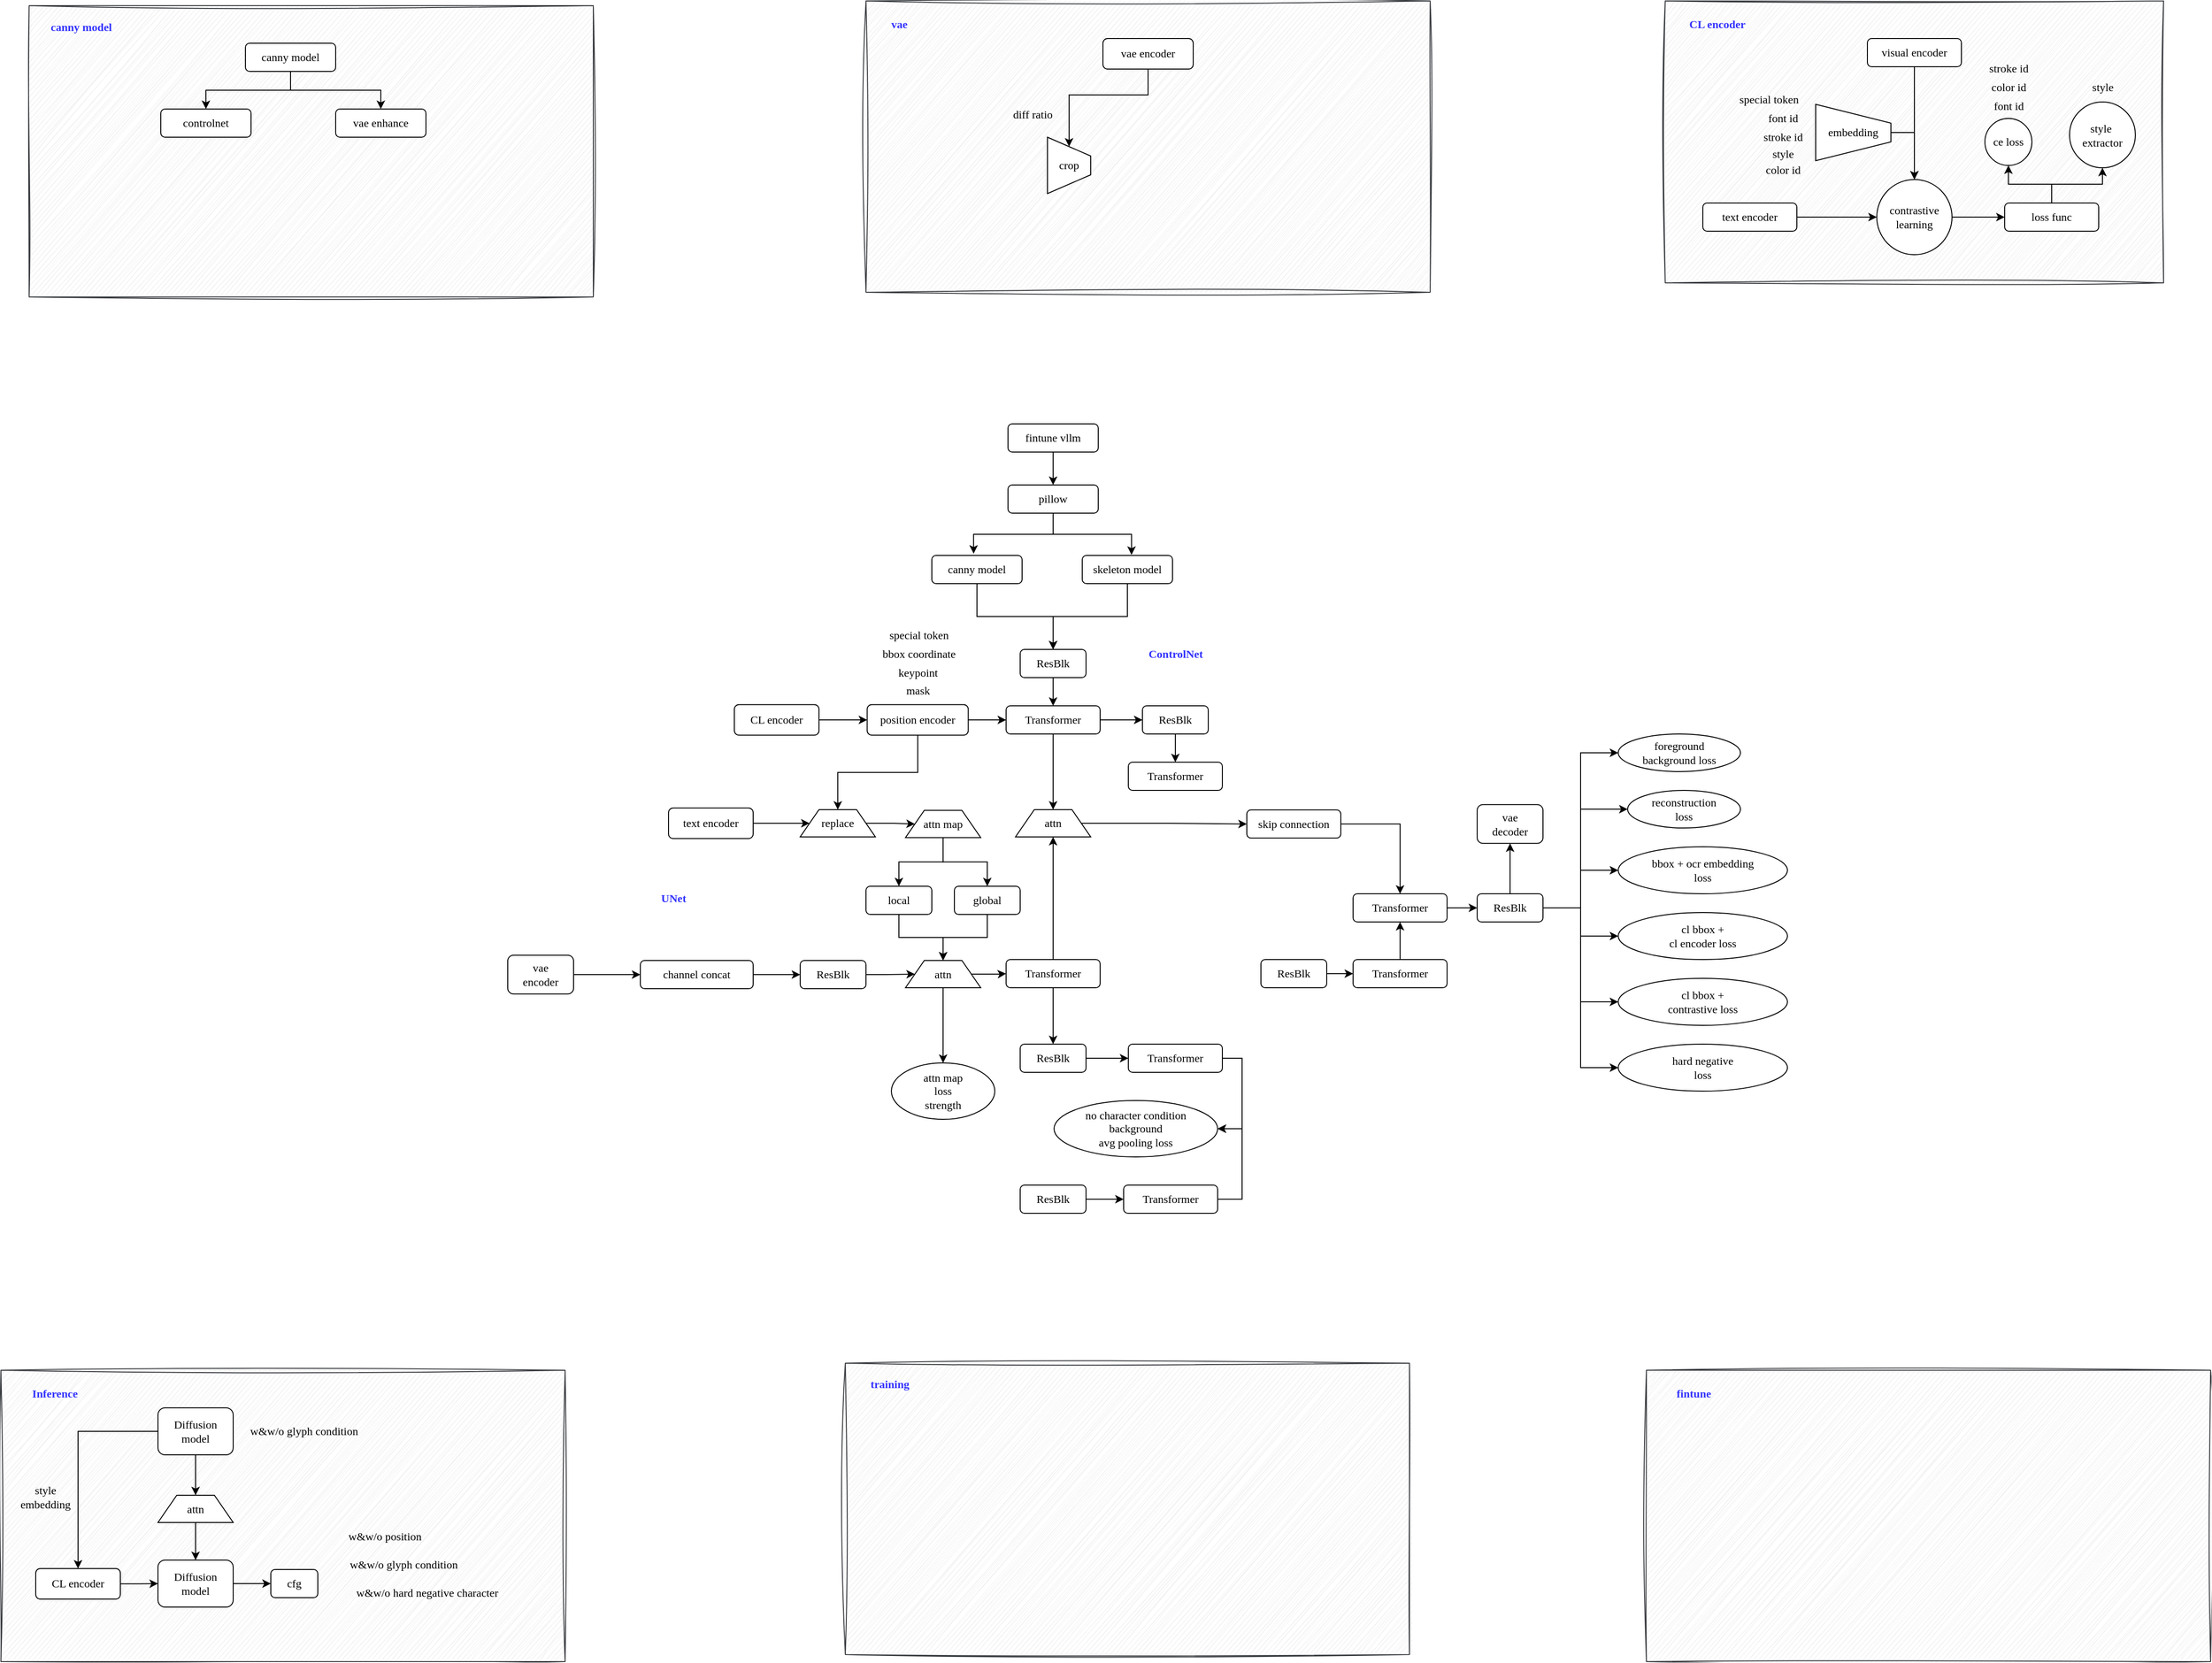 <mxfile version="26.1.1">
  <diagram name="第 1 页" id="rrIptmUhMDRttv6J9IcH">
    <mxGraphModel dx="1932" dy="1727" grid="1" gridSize="10" guides="1" tooltips="1" connect="1" arrows="1" fold="1" page="1" pageScale="1" pageWidth="827" pageHeight="1169" math="0" shadow="0">
      <root>
        <mxCell id="0" />
        <mxCell id="1" parent="0" />
        <mxCell id="RqGZiLB4w0OGu2-XOStV-134" value="" style="edgeStyle=orthogonalEdgeStyle;rounded=0;orthogonalLoop=1;jettySize=auto;html=1;" parent="1" source="RqGZiLB4w0OGu2-XOStV-1" target="RqGZiLB4w0OGu2-XOStV-132" edge="1">
          <mxGeometry relative="1" as="geometry" />
        </mxCell>
        <mxCell id="RqGZiLB4w0OGu2-XOStV-1" value="ResBlk" style="rounded=1;whiteSpace=wrap;html=1;fontFamily=Comic Sans MS;" parent="1" vertex="1">
          <mxGeometry x="80" y="331" width="70" height="30" as="geometry" />
        </mxCell>
        <mxCell id="RqGZiLB4w0OGu2-XOStV-9" style="edgeStyle=orthogonalEdgeStyle;rounded=0;orthogonalLoop=1;jettySize=auto;html=1;fontFamily=Comic Sans MS;" parent="1" source="RqGZiLB4w0OGu2-XOStV-2" target="RqGZiLB4w0OGu2-XOStV-5" edge="1">
          <mxGeometry relative="1" as="geometry" />
        </mxCell>
        <mxCell id="RqGZiLB4w0OGu2-XOStV-39" style="edgeStyle=orthogonalEdgeStyle;rounded=0;orthogonalLoop=1;jettySize=auto;html=1;entryX=0.5;entryY=1;entryDx=0;entryDy=0;fontFamily=Comic Sans MS;" parent="1" source="RqGZiLB4w0OGu2-XOStV-2" target="RqGZiLB4w0OGu2-XOStV-36" edge="1">
          <mxGeometry relative="1" as="geometry" />
        </mxCell>
        <mxCell id="RqGZiLB4w0OGu2-XOStV-2" value="Transformer" style="rounded=1;whiteSpace=wrap;html=1;fontFamily=Comic Sans MS;" parent="1" vertex="1">
          <mxGeometry x="299" y="330" width="100" height="30" as="geometry" />
        </mxCell>
        <mxCell id="RqGZiLB4w0OGu2-XOStV-4" style="edgeStyle=orthogonalEdgeStyle;rounded=0;orthogonalLoop=1;jettySize=auto;html=1;entryX=0;entryY=0.5;entryDx=0;entryDy=0;fontFamily=Comic Sans MS;" parent="1" source="RqGZiLB4w0OGu2-XOStV-5" target="RqGZiLB4w0OGu2-XOStV-6" edge="1">
          <mxGeometry relative="1" as="geometry" />
        </mxCell>
        <mxCell id="RqGZiLB4w0OGu2-XOStV-5" value="ResBlk" style="rounded=1;whiteSpace=wrap;html=1;fontFamily=Comic Sans MS;" parent="1" vertex="1">
          <mxGeometry x="314" y="420" width="70" height="30" as="geometry" />
        </mxCell>
        <mxCell id="RqGZiLB4w0OGu2-XOStV-188" style="edgeStyle=orthogonalEdgeStyle;rounded=0;orthogonalLoop=1;jettySize=auto;html=1;entryX=1;entryY=0.5;entryDx=0;entryDy=0;exitX=1;exitY=0.5;exitDx=0;exitDy=0;" parent="1" source="RqGZiLB4w0OGu2-XOStV-6" target="RqGZiLB4w0OGu2-XOStV-187" edge="1">
          <mxGeometry relative="1" as="geometry">
            <Array as="points">
              <mxPoint x="550" y="435" />
              <mxPoint x="550" y="510" />
            </Array>
          </mxGeometry>
        </mxCell>
        <mxCell id="RqGZiLB4w0OGu2-XOStV-6" value="Transformer" style="rounded=1;whiteSpace=wrap;html=1;fontFamily=Comic Sans MS;" parent="1" vertex="1">
          <mxGeometry x="429" y="420" width="100" height="30" as="geometry" />
        </mxCell>
        <mxCell id="RqGZiLB4w0OGu2-XOStV-22" value="&lt;font style=&quot;color: rgb(51, 51, 255);&quot;&gt;ControlNet&lt;/font&gt;" style="text;html=1;align=center;verticalAlign=middle;resizable=0;points=[];autosize=1;strokeColor=none;fillColor=none;fontFamily=Comic Sans MS;fontStyle=1" parent="1" vertex="1">
          <mxGeometry x="434" y="-10" width="90" height="30" as="geometry" />
        </mxCell>
        <mxCell id="RqGZiLB4w0OGu2-XOStV-24" style="edgeStyle=orthogonalEdgeStyle;rounded=0;orthogonalLoop=1;jettySize=auto;html=1;entryX=0;entryY=0.5;entryDx=0;entryDy=0;fontFamily=Comic Sans MS;" parent="1" source="RqGZiLB4w0OGu2-XOStV-25" target="RqGZiLB4w0OGu2-XOStV-26" edge="1">
          <mxGeometry relative="1" as="geometry" />
        </mxCell>
        <mxCell id="RqGZiLB4w0OGu2-XOStV-25" value="ResBlk" style="rounded=1;whiteSpace=wrap;html=1;fontFamily=Comic Sans MS;" parent="1" vertex="1">
          <mxGeometry x="570" y="330" width="70" height="30" as="geometry" />
        </mxCell>
        <mxCell id="RqGZiLB4w0OGu2-XOStV-30" style="edgeStyle=orthogonalEdgeStyle;rounded=0;orthogonalLoop=1;jettySize=auto;html=1;entryX=0.5;entryY=1;entryDx=0;entryDy=0;fontFamily=Comic Sans MS;" parent="1" source="RqGZiLB4w0OGu2-XOStV-26" target="RqGZiLB4w0OGu2-XOStV-28" edge="1">
          <mxGeometry relative="1" as="geometry" />
        </mxCell>
        <mxCell id="RqGZiLB4w0OGu2-XOStV-26" value="Transformer" style="rounded=1;whiteSpace=wrap;html=1;fontFamily=Comic Sans MS;" parent="1" vertex="1">
          <mxGeometry x="668" y="330" width="100" height="30" as="geometry" />
        </mxCell>
        <mxCell id="RqGZiLB4w0OGu2-XOStV-151" value="" style="edgeStyle=orthogonalEdgeStyle;rounded=0;orthogonalLoop=1;jettySize=auto;html=1;entryX=0;entryY=0.5;entryDx=0;entryDy=0;" parent="1" source="RqGZiLB4w0OGu2-XOStV-27" target="RqGZiLB4w0OGu2-XOStV-150" edge="1">
          <mxGeometry relative="1" as="geometry">
            <Array as="points">
              <mxPoint x="910" y="275" />
            </Array>
          </mxGeometry>
        </mxCell>
        <mxCell id="RqGZiLB4w0OGu2-XOStV-165" style="edgeStyle=orthogonalEdgeStyle;rounded=0;orthogonalLoop=1;jettySize=auto;html=1;entryX=0;entryY=0.5;entryDx=0;entryDy=0;" parent="1" source="RqGZiLB4w0OGu2-XOStV-27" target="RqGZiLB4w0OGu2-XOStV-164" edge="1">
          <mxGeometry relative="1" as="geometry" />
        </mxCell>
        <mxCell id="RqGZiLB4w0OGu2-XOStV-167" style="edgeStyle=orthogonalEdgeStyle;rounded=0;orthogonalLoop=1;jettySize=auto;html=1;" parent="1" source="RqGZiLB4w0OGu2-XOStV-27" target="RqGZiLB4w0OGu2-XOStV-166" edge="1">
          <mxGeometry relative="1" as="geometry" />
        </mxCell>
        <mxCell id="RqGZiLB4w0OGu2-XOStV-169" style="edgeStyle=orthogonalEdgeStyle;rounded=0;orthogonalLoop=1;jettySize=auto;html=1;entryX=0;entryY=0.5;entryDx=0;entryDy=0;" parent="1" source="RqGZiLB4w0OGu2-XOStV-27" target="RqGZiLB4w0OGu2-XOStV-168" edge="1">
          <mxGeometry relative="1" as="geometry" />
        </mxCell>
        <mxCell id="RqGZiLB4w0OGu2-XOStV-171" style="edgeStyle=orthogonalEdgeStyle;rounded=0;orthogonalLoop=1;jettySize=auto;html=1;entryX=0;entryY=0.5;entryDx=0;entryDy=0;" parent="1" source="RqGZiLB4w0OGu2-XOStV-27" target="RqGZiLB4w0OGu2-XOStV-170" edge="1">
          <mxGeometry relative="1" as="geometry" />
        </mxCell>
        <mxCell id="RqGZiLB4w0OGu2-XOStV-173" style="edgeStyle=orthogonalEdgeStyle;rounded=0;orthogonalLoop=1;jettySize=auto;html=1;entryX=0;entryY=0.5;entryDx=0;entryDy=0;" parent="1" source="RqGZiLB4w0OGu2-XOStV-27" target="RqGZiLB4w0OGu2-XOStV-172" edge="1">
          <mxGeometry relative="1" as="geometry" />
        </mxCell>
        <mxCell id="Xnd19kY2QyQ1-wjz9Bap-17" value="" style="edgeStyle=orthogonalEdgeStyle;rounded=0;orthogonalLoop=1;jettySize=auto;html=1;" edge="1" parent="1" source="RqGZiLB4w0OGu2-XOStV-27" target="Xnd19kY2QyQ1-wjz9Bap-16">
          <mxGeometry relative="1" as="geometry" />
        </mxCell>
        <mxCell id="RqGZiLB4w0OGu2-XOStV-27" value="ResBlk" style="rounded=1;whiteSpace=wrap;html=1;fontFamily=Comic Sans MS;" parent="1" vertex="1">
          <mxGeometry x="800" y="260" width="70" height="30" as="geometry" />
        </mxCell>
        <mxCell id="RqGZiLB4w0OGu2-XOStV-29" style="edgeStyle=orthogonalEdgeStyle;rounded=0;orthogonalLoop=1;jettySize=auto;html=1;fontFamily=Comic Sans MS;" parent="1" source="RqGZiLB4w0OGu2-XOStV-28" target="RqGZiLB4w0OGu2-XOStV-27" edge="1">
          <mxGeometry relative="1" as="geometry" />
        </mxCell>
        <mxCell id="RqGZiLB4w0OGu2-XOStV-28" value="Transformer" style="rounded=1;whiteSpace=wrap;html=1;fontFamily=Comic Sans MS;" parent="1" vertex="1">
          <mxGeometry x="668" y="260" width="100" height="30" as="geometry" />
        </mxCell>
        <mxCell id="RqGZiLB4w0OGu2-XOStV-17" style="edgeStyle=orthogonalEdgeStyle;rounded=0;orthogonalLoop=1;jettySize=auto;html=1;fontFamily=Comic Sans MS;" parent="1" source="RqGZiLB4w0OGu2-XOStV-11" target="RqGZiLB4w0OGu2-XOStV-13" edge="1">
          <mxGeometry relative="1" as="geometry" />
        </mxCell>
        <mxCell id="RqGZiLB4w0OGu2-XOStV-11" value="ResBlk" style="rounded=1;whiteSpace=wrap;html=1;fontFamily=Comic Sans MS;" parent="1" vertex="1">
          <mxGeometry x="314" width="70" height="30" as="geometry" />
        </mxCell>
        <mxCell id="RqGZiLB4w0OGu2-XOStV-20" style="edgeStyle=orthogonalEdgeStyle;rounded=0;orthogonalLoop=1;jettySize=auto;html=1;entryX=0;entryY=0.5;entryDx=0;entryDy=0;fontFamily=Comic Sans MS;" parent="1" source="RqGZiLB4w0OGu2-XOStV-13" target="RqGZiLB4w0OGu2-XOStV-15" edge="1">
          <mxGeometry relative="1" as="geometry" />
        </mxCell>
        <mxCell id="RqGZiLB4w0OGu2-XOStV-38" style="edgeStyle=orthogonalEdgeStyle;rounded=0;orthogonalLoop=1;jettySize=auto;html=1;fontFamily=Comic Sans MS;" parent="1" source="RqGZiLB4w0OGu2-XOStV-13" target="RqGZiLB4w0OGu2-XOStV-36" edge="1">
          <mxGeometry relative="1" as="geometry" />
        </mxCell>
        <mxCell id="RqGZiLB4w0OGu2-XOStV-13" value="Transformer" style="rounded=1;whiteSpace=wrap;html=1;fontFamily=Comic Sans MS;" parent="1" vertex="1">
          <mxGeometry x="299" y="60" width="100" height="30" as="geometry" />
        </mxCell>
        <mxCell id="RqGZiLB4w0OGu2-XOStV-19" style="edgeStyle=orthogonalEdgeStyle;rounded=0;orthogonalLoop=1;jettySize=auto;html=1;fontFamily=Comic Sans MS;" parent="1" source="RqGZiLB4w0OGu2-XOStV-15" target="RqGZiLB4w0OGu2-XOStV-16" edge="1">
          <mxGeometry relative="1" as="geometry" />
        </mxCell>
        <mxCell id="RqGZiLB4w0OGu2-XOStV-15" value="ResBlk" style="rounded=1;whiteSpace=wrap;html=1;fontFamily=Comic Sans MS;" parent="1" vertex="1">
          <mxGeometry x="444" y="60" width="70" height="30" as="geometry" />
        </mxCell>
        <mxCell id="RqGZiLB4w0OGu2-XOStV-181" style="edgeStyle=orthogonalEdgeStyle;rounded=0;orthogonalLoop=1;jettySize=auto;html=1;entryX=0.5;entryY=0;entryDx=0;entryDy=0;curved=0;strokeColor=none;" parent="1" source="RqGZiLB4w0OGu2-XOStV-16" target="RqGZiLB4w0OGu2-XOStV-6" edge="1">
          <mxGeometry relative="1" as="geometry" />
        </mxCell>
        <mxCell id="RqGZiLB4w0OGu2-XOStV-16" value="Transformer" style="rounded=1;whiteSpace=wrap;html=1;fontFamily=Comic Sans MS;" parent="1" vertex="1">
          <mxGeometry x="429" y="120" width="100" height="30" as="geometry" />
        </mxCell>
        <mxCell id="RqGZiLB4w0OGu2-XOStV-37" style="edgeStyle=orthogonalEdgeStyle;rounded=0;orthogonalLoop=1;jettySize=auto;html=1;fontFamily=Comic Sans MS;" parent="1" source="RqGZiLB4w0OGu2-XOStV-33" target="RqGZiLB4w0OGu2-XOStV-28" edge="1">
          <mxGeometry relative="1" as="geometry" />
        </mxCell>
        <mxCell id="RqGZiLB4w0OGu2-XOStV-33" value="skip connection" style="rounded=1;whiteSpace=wrap;html=1;fontFamily=Comic Sans MS;" parent="1" vertex="1">
          <mxGeometry x="555" y="170.75" width="100" height="30" as="geometry" />
        </mxCell>
        <mxCell id="RqGZiLB4w0OGu2-XOStV-41" value="" style="edgeStyle=orthogonalEdgeStyle;rounded=0;orthogonalLoop=1;jettySize=auto;html=1;fontFamily=Comic Sans MS;" parent="1" source="RqGZiLB4w0OGu2-XOStV-36" target="RqGZiLB4w0OGu2-XOStV-33" edge="1">
          <mxGeometry relative="1" as="geometry" />
        </mxCell>
        <mxCell id="RqGZiLB4w0OGu2-XOStV-36" value="attn" style="shape=trapezoid;perimeter=trapezoidPerimeter;whiteSpace=wrap;html=1;fixedSize=1;fontFamily=Comic Sans MS;" parent="1" vertex="1">
          <mxGeometry x="309" y="170.5" width="80" height="29" as="geometry" />
        </mxCell>
        <mxCell id="RqGZiLB4w0OGu2-XOStV-86" value="" style="edgeStyle=orthogonalEdgeStyle;rounded=0;orthogonalLoop=1;jettySize=auto;html=1;" parent="1" source="RqGZiLB4w0OGu2-XOStV-43" target="RqGZiLB4w0OGu2-XOStV-85" edge="1">
          <mxGeometry relative="1" as="geometry" />
        </mxCell>
        <mxCell id="RqGZiLB4w0OGu2-XOStV-43" value="CL encoder" style="rounded=1;whiteSpace=wrap;html=1;fontFamily=Comic Sans MS;" parent="1" vertex="1">
          <mxGeometry x="10" y="58.75" width="90" height="32.5" as="geometry" />
        </mxCell>
        <mxCell id="RqGZiLB4w0OGu2-XOStV-137" value="" style="edgeStyle=orthogonalEdgeStyle;rounded=0;orthogonalLoop=1;jettySize=auto;html=1;" parent="1" source="RqGZiLB4w0OGu2-XOStV-46" target="RqGZiLB4w0OGu2-XOStV-48" edge="1">
          <mxGeometry relative="1" as="geometry" />
        </mxCell>
        <mxCell id="RqGZiLB4w0OGu2-XOStV-46" value="text encoder" style="rounded=1;whiteSpace=wrap;html=1;fontFamily=Comic Sans MS;" parent="1" vertex="1">
          <mxGeometry x="-60" y="168.75" width="90" height="32.5" as="geometry" />
        </mxCell>
        <mxCell id="RqGZiLB4w0OGu2-XOStV-180" value="" style="edgeStyle=orthogonalEdgeStyle;rounded=0;orthogonalLoop=1;jettySize=auto;html=1;" parent="1" source="RqGZiLB4w0OGu2-XOStV-48" target="RqGZiLB4w0OGu2-XOStV-138" edge="1">
          <mxGeometry relative="1" as="geometry" />
        </mxCell>
        <mxCell id="RqGZiLB4w0OGu2-XOStV-48" value="replace" style="shape=trapezoid;perimeter=trapezoidPerimeter;whiteSpace=wrap;html=1;fixedSize=1;fontFamily=Comic Sans MS;" parent="1" vertex="1">
          <mxGeometry x="80" y="170.5" width="80" height="29" as="geometry" />
        </mxCell>
        <mxCell id="RqGZiLB4w0OGu2-XOStV-54" value="&lt;font style=&quot;color: rgb(51, 51, 255);&quot;&gt;UNet&lt;/font&gt;" style="text;html=1;align=center;verticalAlign=middle;resizable=0;points=[];autosize=1;strokeColor=none;fillColor=none;fontFamily=Comic Sans MS;fontStyle=1" parent="1" vertex="1">
          <mxGeometry x="-80" y="250" width="50" height="30" as="geometry" />
        </mxCell>
        <mxCell id="RqGZiLB4w0OGu2-XOStV-80" value="" style="edgeStyle=orthogonalEdgeStyle;rounded=0;orthogonalLoop=1;jettySize=auto;html=1;" parent="1" source="RqGZiLB4w0OGu2-XOStV-79" target="RqGZiLB4w0OGu2-XOStV-11" edge="1">
          <mxGeometry relative="1" as="geometry" />
        </mxCell>
        <mxCell id="RqGZiLB4w0OGu2-XOStV-79" value="canny model" style="rounded=1;whiteSpace=wrap;html=1;fontFamily=Comic Sans MS;" parent="1" vertex="1">
          <mxGeometry x="220" y="-100" width="96" height="30" as="geometry" />
        </mxCell>
        <mxCell id="RqGZiLB4w0OGu2-XOStV-87" value="" style="edgeStyle=orthogonalEdgeStyle;rounded=0;orthogonalLoop=1;jettySize=auto;html=1;" parent="1" source="RqGZiLB4w0OGu2-XOStV-85" target="RqGZiLB4w0OGu2-XOStV-13" edge="1">
          <mxGeometry relative="1" as="geometry" />
        </mxCell>
        <mxCell id="RqGZiLB4w0OGu2-XOStV-88" value="" style="edgeStyle=orthogonalEdgeStyle;rounded=0;orthogonalLoop=1;jettySize=auto;html=1;" parent="1" source="RqGZiLB4w0OGu2-XOStV-85" target="RqGZiLB4w0OGu2-XOStV-48" edge="1">
          <mxGeometry relative="1" as="geometry" />
        </mxCell>
        <mxCell id="RqGZiLB4w0OGu2-XOStV-85" value="position encoder" style="rounded=1;whiteSpace=wrap;html=1;fontFamily=Comic Sans MS;" parent="1" vertex="1">
          <mxGeometry x="151.25" y="58.75" width="107.5" height="32.5" as="geometry" />
        </mxCell>
        <mxCell id="RqGZiLB4w0OGu2-XOStV-97" value="" style="edgeStyle=orthogonalEdgeStyle;rounded=0;orthogonalLoop=1;jettySize=auto;html=1;" parent="1" source="RqGZiLB4w0OGu2-XOStV-94" target="RqGZiLB4w0OGu2-XOStV-96" edge="1">
          <mxGeometry relative="1" as="geometry" />
        </mxCell>
        <mxCell id="RqGZiLB4w0OGu2-XOStV-94" value="fintune vllm" style="rounded=1;whiteSpace=wrap;html=1;fontFamily=Comic Sans MS;" parent="1" vertex="1">
          <mxGeometry x="301" y="-240" width="96" height="30" as="geometry" />
        </mxCell>
        <mxCell id="RqGZiLB4w0OGu2-XOStV-116" value="" style="edgeStyle=orthogonalEdgeStyle;rounded=0;orthogonalLoop=1;jettySize=auto;html=1;entryX=0.463;entryY=-0.064;entryDx=0;entryDy=0;entryPerimeter=0;" parent="1" source="RqGZiLB4w0OGu2-XOStV-96" target="RqGZiLB4w0OGu2-XOStV-79" edge="1">
          <mxGeometry relative="1" as="geometry" />
        </mxCell>
        <mxCell id="RqGZiLB4w0OGu2-XOStV-96" value="pillow" style="rounded=1;whiteSpace=wrap;html=1;fontFamily=Comic Sans MS;" parent="1" vertex="1">
          <mxGeometry x="301" y="-175" width="96" height="30" as="geometry" />
        </mxCell>
        <mxCell id="RqGZiLB4w0OGu2-XOStV-115" value="" style="edgeStyle=orthogonalEdgeStyle;rounded=0;orthogonalLoop=1;jettySize=auto;html=1;" parent="1" source="RqGZiLB4w0OGu2-XOStV-114" target="RqGZiLB4w0OGu2-XOStV-11" edge="1">
          <mxGeometry relative="1" as="geometry" />
        </mxCell>
        <mxCell id="RqGZiLB4w0OGu2-XOStV-114" value="skeleton model" style="rounded=1;whiteSpace=wrap;html=1;fontFamily=Comic Sans MS;" parent="1" vertex="1">
          <mxGeometry x="380" y="-100" width="96" height="30" as="geometry" />
        </mxCell>
        <mxCell id="RqGZiLB4w0OGu2-XOStV-117" style="edgeStyle=orthogonalEdgeStyle;rounded=0;orthogonalLoop=1;jettySize=auto;html=1;entryX=0.546;entryY=-0.021;entryDx=0;entryDy=0;entryPerimeter=0;" parent="1" source="RqGZiLB4w0OGu2-XOStV-96" target="RqGZiLB4w0OGu2-XOStV-114" edge="1">
          <mxGeometry relative="1" as="geometry" />
        </mxCell>
        <mxCell id="RqGZiLB4w0OGu2-XOStV-121" value="mask" style="text;html=1;align=center;verticalAlign=middle;resizable=0;points=[];autosize=1;strokeColor=none;fillColor=none;fontFamily=Comic Sans MS;" parent="1" vertex="1">
          <mxGeometry x="180" y="28.75" width="50" height="30" as="geometry" />
        </mxCell>
        <mxCell id="RqGZiLB4w0OGu2-XOStV-122" value="keypoint" style="text;html=1;align=center;verticalAlign=middle;resizable=0;points=[];autosize=1;strokeColor=none;fillColor=none;fontFamily=Comic Sans MS;" parent="1" vertex="1">
          <mxGeometry x="170" y="10" width="70" height="30" as="geometry" />
        </mxCell>
        <mxCell id="RqGZiLB4w0OGu2-XOStV-123" value="bbox coordinate" style="text;html=1;align=center;verticalAlign=middle;resizable=0;points=[];autosize=1;strokeColor=none;fillColor=none;fontFamily=Comic Sans MS;" parent="1" vertex="1">
          <mxGeometry x="151.25" y="-10" width="110" height="30" as="geometry" />
        </mxCell>
        <mxCell id="RqGZiLB4w0OGu2-XOStV-124" value="special token" style="text;html=1;align=center;verticalAlign=middle;resizable=0;points=[];autosize=1;strokeColor=none;fillColor=none;fontFamily=Comic Sans MS;" parent="1" vertex="1">
          <mxGeometry x="156.25" y="-30" width="100" height="30" as="geometry" />
        </mxCell>
        <mxCell id="RqGZiLB4w0OGu2-XOStV-135" value="" style="edgeStyle=orthogonalEdgeStyle;rounded=0;orthogonalLoop=1;jettySize=auto;html=1;" parent="1" source="RqGZiLB4w0OGu2-XOStV-132" target="RqGZiLB4w0OGu2-XOStV-2" edge="1">
          <mxGeometry relative="1" as="geometry" />
        </mxCell>
        <mxCell id="RqGZiLB4w0OGu2-XOStV-154" style="edgeStyle=orthogonalEdgeStyle;rounded=0;orthogonalLoop=1;jettySize=auto;html=1;" parent="1" source="RqGZiLB4w0OGu2-XOStV-132" target="RqGZiLB4w0OGu2-XOStV-153" edge="1">
          <mxGeometry relative="1" as="geometry" />
        </mxCell>
        <mxCell id="RqGZiLB4w0OGu2-XOStV-132" value="attn" style="shape=trapezoid;perimeter=trapezoidPerimeter;whiteSpace=wrap;html=1;fixedSize=1;fontFamily=Comic Sans MS;" parent="1" vertex="1">
          <mxGeometry x="192" y="331" width="80" height="29" as="geometry" />
        </mxCell>
        <mxCell id="RqGZiLB4w0OGu2-XOStV-175" style="edgeStyle=orthogonalEdgeStyle;rounded=0;orthogonalLoop=1;jettySize=auto;html=1;entryX=0.5;entryY=0;entryDx=0;entryDy=0;" parent="1" source="RqGZiLB4w0OGu2-XOStV-138" target="RqGZiLB4w0OGu2-XOStV-174" edge="1">
          <mxGeometry relative="1" as="geometry" />
        </mxCell>
        <mxCell id="RqGZiLB4w0OGu2-XOStV-177" style="edgeStyle=orthogonalEdgeStyle;rounded=0;orthogonalLoop=1;jettySize=auto;html=1;entryX=0.5;entryY=0;entryDx=0;entryDy=0;" parent="1" source="RqGZiLB4w0OGu2-XOStV-138" target="RqGZiLB4w0OGu2-XOStV-176" edge="1">
          <mxGeometry relative="1" as="geometry" />
        </mxCell>
        <mxCell id="RqGZiLB4w0OGu2-XOStV-138" value="attn map" style="shape=trapezoid;perimeter=trapezoidPerimeter;whiteSpace=wrap;html=1;fixedSize=1;fontFamily=Comic Sans MS;" parent="1" vertex="1">
          <mxGeometry x="192" y="171.25" width="80" height="29" as="geometry" />
        </mxCell>
        <mxCell id="RqGZiLB4w0OGu2-XOStV-148" value="" style="edgeStyle=orthogonalEdgeStyle;rounded=0;orthogonalLoop=1;jettySize=auto;html=1;" parent="1" source="RqGZiLB4w0OGu2-XOStV-147" target="RqGZiLB4w0OGu2-XOStV-1" edge="1">
          <mxGeometry relative="1" as="geometry" />
        </mxCell>
        <mxCell id="RqGZiLB4w0OGu2-XOStV-147" value="channel concat" style="rounded=1;whiteSpace=wrap;html=1;fontFamily=Comic Sans MS;" parent="1" vertex="1">
          <mxGeometry x="-90" y="331" width="120" height="30" as="geometry" />
        </mxCell>
        <mxCell id="RqGZiLB4w0OGu2-XOStV-150" value="&lt;span style=&quot;font-family: &amp;quot;Comic Sans MS&amp;quot;;&quot;&gt;reconstruction&lt;/span&gt;&lt;div style=&quot;font-family: &amp;quot;Comic Sans MS&amp;quot;;&quot;&gt;loss&lt;/div&gt;" style="ellipse;whiteSpace=wrap;html=1;" parent="1" vertex="1">
          <mxGeometry x="960" y="150" width="120" height="40" as="geometry" />
        </mxCell>
        <mxCell id="RqGZiLB4w0OGu2-XOStV-153" value="&lt;span style=&quot;font-family: &amp;quot;Comic Sans MS&amp;quot;;&quot;&gt;attn map&lt;/span&gt;&lt;div style=&quot;font-family: &amp;quot;Comic Sans MS&amp;quot;;&quot;&gt;loss&lt;/div&gt;&lt;div style=&quot;font-family: &amp;quot;Comic Sans MS&amp;quot;;&quot;&gt;strength&lt;/div&gt;" style="ellipse;whiteSpace=wrap;html=1;" parent="1" vertex="1">
          <mxGeometry x="177" y="440" width="110" height="60" as="geometry" />
        </mxCell>
        <mxCell id="RqGZiLB4w0OGu2-XOStV-155" value="" style="rounded=0;whiteSpace=wrap;html=1;sketch=1;curveFitting=1;jiggle=2;fillColor=#eeeeee;strokeColor=#36393d;fontFamily=Comic Sans MS;" parent="1" vertex="1">
          <mxGeometry x="-770" y="767" width="600" height="310" as="geometry" />
        </mxCell>
        <mxCell id="RqGZiLB4w0OGu2-XOStV-158" value="&lt;font style=&quot;color: rgb(51, 51, 255);&quot;&gt;Inference&lt;/font&gt;" style="text;html=1;align=center;verticalAlign=middle;resizable=0;points=[];autosize=1;strokeColor=none;fillColor=none;fontFamily=Comic Sans MS;fontStyle=1" parent="1" vertex="1">
          <mxGeometry x="-753" y="777" width="80" height="30" as="geometry" />
        </mxCell>
        <mxCell id="RqGZiLB4w0OGu2-XOStV-163" value="" style="edgeStyle=orthogonalEdgeStyle;rounded=0;orthogonalLoop=1;jettySize=auto;html=1;" parent="1" source="RqGZiLB4w0OGu2-XOStV-159" target="RqGZiLB4w0OGu2-XOStV-161" edge="1">
          <mxGeometry relative="1" as="geometry" />
        </mxCell>
        <mxCell id="RqGZiLB4w0OGu2-XOStV-159" value="Diffusion model" style="rounded=1;whiteSpace=wrap;html=1;fontFamily=Comic Sans MS;" parent="1" vertex="1">
          <mxGeometry x="-603" y="969" width="80" height="50" as="geometry" />
        </mxCell>
        <mxCell id="RqGZiLB4w0OGu2-XOStV-161" value="cfg" style="rounded=1;whiteSpace=wrap;html=1;fontFamily=Comic Sans MS;" parent="1" vertex="1">
          <mxGeometry x="-483" y="979" width="50" height="30" as="geometry" />
        </mxCell>
        <mxCell id="RqGZiLB4w0OGu2-XOStV-164" value="&lt;font face=&quot;Comic Sans MS&quot;&gt;bbox + ocr embedding&lt;/font&gt;&lt;div&gt;&lt;font face=&quot;Comic Sans MS&quot;&gt;loss&lt;/font&gt;&lt;/div&gt;" style="ellipse;whiteSpace=wrap;html=1;" parent="1" vertex="1">
          <mxGeometry x="950" y="210" width="180" height="50" as="geometry" />
        </mxCell>
        <mxCell id="RqGZiLB4w0OGu2-XOStV-166" value="&lt;div&gt;&lt;font face=&quot;Comic Sans MS&quot;&gt;cl bbox +&lt;/font&gt;&lt;/div&gt;&lt;font face=&quot;Comic Sans MS&quot;&gt;cl encoder loss&lt;/font&gt;" style="ellipse;whiteSpace=wrap;html=1;" parent="1" vertex="1">
          <mxGeometry x="950" y="280" width="180" height="50" as="geometry" />
        </mxCell>
        <mxCell id="RqGZiLB4w0OGu2-XOStV-168" value="&lt;div&gt;&lt;font face=&quot;Comic Sans MS&quot;&gt;cl bbox +&lt;/font&gt;&lt;/div&gt;&lt;font face=&quot;Comic Sans MS&quot;&gt;contrastive loss&lt;/font&gt;" style="ellipse;whiteSpace=wrap;html=1;" parent="1" vertex="1">
          <mxGeometry x="950" y="350" width="180" height="50" as="geometry" />
        </mxCell>
        <mxCell id="RqGZiLB4w0OGu2-XOStV-170" value="&lt;div&gt;&lt;font face=&quot;Comic Sans MS&quot;&gt;hard negative&lt;/font&gt;&lt;/div&gt;&lt;div&gt;&lt;font face=&quot;Comic Sans MS&quot;&gt;loss&lt;/font&gt;&lt;/div&gt;" style="ellipse;whiteSpace=wrap;html=1;" parent="1" vertex="1">
          <mxGeometry x="950" y="420" width="180" height="50" as="geometry" />
        </mxCell>
        <mxCell id="RqGZiLB4w0OGu2-XOStV-172" value="&lt;font face=&quot;Comic Sans MS&quot;&gt;foreground&lt;/font&gt;&lt;div&gt;&lt;font face=&quot;Comic Sans MS&quot;&gt;background loss&lt;/font&gt;&lt;/div&gt;" style="ellipse;whiteSpace=wrap;html=1;" parent="1" vertex="1">
          <mxGeometry x="950" y="90" width="130" height="40" as="geometry" />
        </mxCell>
        <mxCell id="RqGZiLB4w0OGu2-XOStV-178" value="" style="edgeStyle=orthogonalEdgeStyle;rounded=0;orthogonalLoop=1;jettySize=auto;html=1;" parent="1" source="RqGZiLB4w0OGu2-XOStV-174" target="RqGZiLB4w0OGu2-XOStV-132" edge="1">
          <mxGeometry relative="1" as="geometry" />
        </mxCell>
        <mxCell id="RqGZiLB4w0OGu2-XOStV-174" value="local" style="rounded=1;whiteSpace=wrap;html=1;fontFamily=Comic Sans MS;" parent="1" vertex="1">
          <mxGeometry x="150" y="252" width="70" height="30" as="geometry" />
        </mxCell>
        <mxCell id="RqGZiLB4w0OGu2-XOStV-179" value="" style="edgeStyle=orthogonalEdgeStyle;rounded=0;orthogonalLoop=1;jettySize=auto;html=1;" parent="1" source="RqGZiLB4w0OGu2-XOStV-176" target="RqGZiLB4w0OGu2-XOStV-132" edge="1">
          <mxGeometry relative="1" as="geometry" />
        </mxCell>
        <mxCell id="RqGZiLB4w0OGu2-XOStV-176" value="global" style="rounded=1;whiteSpace=wrap;html=1;fontFamily=Comic Sans MS;" parent="1" vertex="1">
          <mxGeometry x="244" y="252" width="70" height="30" as="geometry" />
        </mxCell>
        <mxCell id="RqGZiLB4w0OGu2-XOStV-186" value="" style="edgeStyle=orthogonalEdgeStyle;rounded=0;orthogonalLoop=1;jettySize=auto;html=1;" parent="1" source="RqGZiLB4w0OGu2-XOStV-184" target="RqGZiLB4w0OGu2-XOStV-185" edge="1">
          <mxGeometry relative="1" as="geometry" />
        </mxCell>
        <mxCell id="RqGZiLB4w0OGu2-XOStV-184" value="ResBlk" style="rounded=1;whiteSpace=wrap;html=1;fontFamily=Comic Sans MS;" parent="1" vertex="1">
          <mxGeometry x="314" y="570" width="70" height="30" as="geometry" />
        </mxCell>
        <mxCell id="RqGZiLB4w0OGu2-XOStV-191" style="edgeStyle=orthogonalEdgeStyle;rounded=0;orthogonalLoop=1;jettySize=auto;html=1;entryX=1;entryY=0.5;entryDx=0;entryDy=0;exitX=1;exitY=0.5;exitDx=0;exitDy=0;" parent="1" source="RqGZiLB4w0OGu2-XOStV-185" target="RqGZiLB4w0OGu2-XOStV-187" edge="1">
          <mxGeometry relative="1" as="geometry">
            <Array as="points">
              <mxPoint x="550" y="585" />
              <mxPoint x="550" y="510" />
            </Array>
          </mxGeometry>
        </mxCell>
        <mxCell id="RqGZiLB4w0OGu2-XOStV-185" value="Transformer" style="rounded=1;whiteSpace=wrap;html=1;fontFamily=Comic Sans MS;" parent="1" vertex="1">
          <mxGeometry x="424" y="570" width="100" height="30" as="geometry" />
        </mxCell>
        <mxCell id="RqGZiLB4w0OGu2-XOStV-187" value="&lt;font face=&quot;Comic Sans MS&quot;&gt;no character condition&lt;/font&gt;&lt;div&gt;&lt;font face=&quot;Comic Sans MS&quot;&gt;background&lt;/font&gt;&lt;/div&gt;&lt;div&gt;&lt;font face=&quot;Comic Sans MS&quot;&gt;avg pooling loss&lt;/font&gt;&lt;/div&gt;" style="ellipse;whiteSpace=wrap;html=1;" parent="1" vertex="1">
          <mxGeometry x="350" y="480" width="174" height="60" as="geometry" />
        </mxCell>
        <mxCell id="RqGZiLB4w0OGu2-XOStV-192" value="" style="rounded=0;whiteSpace=wrap;html=1;sketch=1;curveFitting=1;jiggle=2;fillColor=#eeeeee;strokeColor=#36393d;fontFamily=Comic Sans MS;" parent="1" vertex="1">
          <mxGeometry x="980" y="767" width="600" height="310" as="geometry" />
        </mxCell>
        <mxCell id="RqGZiLB4w0OGu2-XOStV-194" value="&lt;font color=&quot;#3333ff&quot;&gt;fintune&lt;/font&gt;" style="text;html=1;align=center;verticalAlign=middle;resizable=0;points=[];autosize=1;strokeColor=none;fillColor=none;fontFamily=Comic Sans MS;fontStyle=1" parent="1" vertex="1">
          <mxGeometry x="1000" y="777" width="60" height="30" as="geometry" />
        </mxCell>
        <mxCell id="RqGZiLB4w0OGu2-XOStV-198" value="" style="rounded=0;whiteSpace=wrap;html=1;sketch=1;curveFitting=1;jiggle=2;fillColor=#eeeeee;strokeColor=#36393d;fontFamily=Comic Sans MS;" parent="1" vertex="1">
          <mxGeometry x="-740" y="-685" width="600" height="310" as="geometry" />
        </mxCell>
        <mxCell id="RqGZiLB4w0OGu2-XOStV-199" value="&lt;font style=&quot;color: rgb(51, 51, 255);&quot;&gt;canny model&lt;/font&gt;" style="text;html=1;align=center;verticalAlign=middle;resizable=0;points=[];autosize=1;strokeColor=none;fillColor=none;fontFamily=Comic Sans MS;fontStyle=1" parent="1" vertex="1">
          <mxGeometry x="-730" y="-677.5" width="90" height="30" as="geometry" />
        </mxCell>
        <mxCell id="RqGZiLB4w0OGu2-XOStV-203" style="edgeStyle=orthogonalEdgeStyle;rounded=0;orthogonalLoop=1;jettySize=auto;html=1;entryX=0.5;entryY=0;entryDx=0;entryDy=0;" parent="1" source="RqGZiLB4w0OGu2-XOStV-200" target="RqGZiLB4w0OGu2-XOStV-202" edge="1">
          <mxGeometry relative="1" as="geometry" />
        </mxCell>
        <mxCell id="RqGZiLB4w0OGu2-XOStV-204" style="edgeStyle=orthogonalEdgeStyle;rounded=0;orthogonalLoop=1;jettySize=auto;html=1;" parent="1" source="RqGZiLB4w0OGu2-XOStV-200" target="RqGZiLB4w0OGu2-XOStV-201" edge="1">
          <mxGeometry relative="1" as="geometry" />
        </mxCell>
        <mxCell id="RqGZiLB4w0OGu2-XOStV-200" value="canny model" style="rounded=1;whiteSpace=wrap;html=1;fontFamily=Comic Sans MS;" parent="1" vertex="1">
          <mxGeometry x="-510" y="-645" width="96" height="30" as="geometry" />
        </mxCell>
        <mxCell id="RqGZiLB4w0OGu2-XOStV-201" value="vae enhance" style="rounded=1;whiteSpace=wrap;html=1;fontFamily=Comic Sans MS;" parent="1" vertex="1">
          <mxGeometry x="-414" y="-575" width="96" height="30" as="geometry" />
        </mxCell>
        <mxCell id="RqGZiLB4w0OGu2-XOStV-202" value="controlnet" style="rounded=1;whiteSpace=wrap;html=1;fontFamily=Comic Sans MS;" parent="1" vertex="1">
          <mxGeometry x="-600" y="-575" width="96" height="30" as="geometry" />
        </mxCell>
        <mxCell id="Xnd19kY2QyQ1-wjz9Bap-2" value="w&amp;amp;w/o glyph condition" style="text;html=1;align=center;verticalAlign=middle;resizable=0;points=[];autosize=1;strokeColor=none;fillColor=none;fontFamily=Comic Sans MS;" vertex="1" parent="1">
          <mxGeometry x="-417" y="959" width="150" height="30" as="geometry" />
        </mxCell>
        <mxCell id="Xnd19kY2QyQ1-wjz9Bap-3" value="w&amp;amp;w/o position" style="text;html=1;align=center;verticalAlign=middle;resizable=0;points=[];autosize=1;strokeColor=none;fillColor=none;fontFamily=Comic Sans MS;" vertex="1" parent="1">
          <mxGeometry x="-417" y="929" width="110" height="30" as="geometry" />
        </mxCell>
        <mxCell id="Xnd19kY2QyQ1-wjz9Bap-4" value="w&amp;amp;w/o hard negative character" style="text;html=1;align=center;verticalAlign=middle;resizable=0;points=[];autosize=1;strokeColor=none;fillColor=none;fontFamily=Comic Sans MS;" vertex="1" parent="1">
          <mxGeometry x="-417" y="989" width="200" height="30" as="geometry" />
        </mxCell>
        <mxCell id="Xnd19kY2QyQ1-wjz9Bap-10" value="" style="edgeStyle=orthogonalEdgeStyle;rounded=0;orthogonalLoop=1;jettySize=auto;html=1;" edge="1" parent="1" source="Xnd19kY2QyQ1-wjz9Bap-5" target="Xnd19kY2QyQ1-wjz9Bap-8">
          <mxGeometry relative="1" as="geometry" />
        </mxCell>
        <mxCell id="Xnd19kY2QyQ1-wjz9Bap-14" style="edgeStyle=orthogonalEdgeStyle;rounded=0;orthogonalLoop=1;jettySize=auto;html=1;" edge="1" parent="1" source="Xnd19kY2QyQ1-wjz9Bap-5" target="Xnd19kY2QyQ1-wjz9Bap-12">
          <mxGeometry relative="1" as="geometry" />
        </mxCell>
        <mxCell id="Xnd19kY2QyQ1-wjz9Bap-5" value="Diffusion model" style="rounded=1;whiteSpace=wrap;html=1;fontFamily=Comic Sans MS;" vertex="1" parent="1">
          <mxGeometry x="-603" y="807" width="80" height="50" as="geometry" />
        </mxCell>
        <mxCell id="Xnd19kY2QyQ1-wjz9Bap-6" value="w&amp;amp;w/o glyph condition" style="text;html=1;align=center;verticalAlign=middle;resizable=0;points=[];autosize=1;strokeColor=none;fillColor=none;fontFamily=Comic Sans MS;" vertex="1" parent="1">
          <mxGeometry x="-523" y="817" width="150" height="30" as="geometry" />
        </mxCell>
        <mxCell id="Xnd19kY2QyQ1-wjz9Bap-11" value="" style="edgeStyle=orthogonalEdgeStyle;rounded=0;orthogonalLoop=1;jettySize=auto;html=1;" edge="1" parent="1" source="Xnd19kY2QyQ1-wjz9Bap-8" target="RqGZiLB4w0OGu2-XOStV-159">
          <mxGeometry relative="1" as="geometry" />
        </mxCell>
        <mxCell id="Xnd19kY2QyQ1-wjz9Bap-8" value="attn" style="shape=trapezoid;perimeter=trapezoidPerimeter;whiteSpace=wrap;html=1;fixedSize=1;fontFamily=Comic Sans MS;" vertex="1" parent="1">
          <mxGeometry x="-603" y="900" width="80" height="29" as="geometry" />
        </mxCell>
        <mxCell id="Xnd19kY2QyQ1-wjz9Bap-9" style="edgeStyle=orthogonalEdgeStyle;rounded=0;orthogonalLoop=1;jettySize=auto;html=1;entryX=0.5;entryY=0;entryDx=0;entryDy=0;" edge="1" parent="1">
          <mxGeometry relative="1" as="geometry">
            <mxPoint x="60" y="480" as="sourcePoint" />
            <mxPoint x="60" y="480" as="targetPoint" />
          </mxGeometry>
        </mxCell>
        <mxCell id="Xnd19kY2QyQ1-wjz9Bap-13" value="" style="edgeStyle=orthogonalEdgeStyle;rounded=0;orthogonalLoop=1;jettySize=auto;html=1;" edge="1" parent="1" source="Xnd19kY2QyQ1-wjz9Bap-12" target="RqGZiLB4w0OGu2-XOStV-159">
          <mxGeometry relative="1" as="geometry" />
        </mxCell>
        <mxCell id="Xnd19kY2QyQ1-wjz9Bap-12" value="CL encoder" style="rounded=1;whiteSpace=wrap;html=1;fontFamily=Comic Sans MS;" vertex="1" parent="1">
          <mxGeometry x="-733" y="978" width="90" height="32.5" as="geometry" />
        </mxCell>
        <mxCell id="Xnd19kY2QyQ1-wjz9Bap-15" value="style&lt;div&gt;embedding&lt;/div&gt;" style="text;html=1;align=center;verticalAlign=middle;resizable=0;points=[];autosize=1;strokeColor=none;fillColor=none;fontFamily=Comic Sans MS;" vertex="1" parent="1">
          <mxGeometry x="-763" y="882" width="80" height="40" as="geometry" />
        </mxCell>
        <mxCell id="Xnd19kY2QyQ1-wjz9Bap-16" value="vae&lt;div&gt;decoder&lt;/div&gt;" style="rounded=1;whiteSpace=wrap;html=1;fontFamily=Comic Sans MS;" vertex="1" parent="1">
          <mxGeometry x="800" y="165.13" width="70" height="41.25" as="geometry" />
        </mxCell>
        <mxCell id="Xnd19kY2QyQ1-wjz9Bap-20" value="" style="edgeStyle=orthogonalEdgeStyle;rounded=0;orthogonalLoop=1;jettySize=auto;html=1;" edge="1" parent="1" source="Xnd19kY2QyQ1-wjz9Bap-19" target="RqGZiLB4w0OGu2-XOStV-147">
          <mxGeometry relative="1" as="geometry" />
        </mxCell>
        <mxCell id="Xnd19kY2QyQ1-wjz9Bap-19" value="vae&lt;div&gt;encoder&lt;/div&gt;" style="rounded=1;whiteSpace=wrap;html=1;fontFamily=Comic Sans MS;" vertex="1" parent="1">
          <mxGeometry x="-231" y="325.38" width="70" height="41.25" as="geometry" />
        </mxCell>
        <mxCell id="Xnd19kY2QyQ1-wjz9Bap-21" value="" style="group" vertex="1" connectable="0" parent="1">
          <mxGeometry x="1000" y="-690" width="530" height="300" as="geometry" />
        </mxCell>
        <mxCell id="RqGZiLB4w0OGu2-XOStV-55" value="" style="rounded=0;whiteSpace=wrap;html=1;sketch=1;curveFitting=1;jiggle=2;fillColor=#eeeeee;strokeColor=#36393d;fontFamily=Comic Sans MS;" parent="Xnd19kY2QyQ1-wjz9Bap-21" vertex="1">
          <mxGeometry width="530" height="300" as="geometry" />
        </mxCell>
        <mxCell id="RqGZiLB4w0OGu2-XOStV-56" value="&lt;font style=&quot;color: rgb(51, 51, 255);&quot;&gt;CL encoder&lt;/font&gt;" style="text;html=1;align=center;verticalAlign=middle;resizable=0;points=[];autosize=1;strokeColor=none;fillColor=none;fontFamily=Comic Sans MS;fontStyle=1" parent="Xnd19kY2QyQ1-wjz9Bap-21" vertex="1">
          <mxGeometry x="10" y="10" width="90" height="30" as="geometry" />
        </mxCell>
        <mxCell id="RqGZiLB4w0OGu2-XOStV-100" value="" style="edgeStyle=orthogonalEdgeStyle;rounded=0;orthogonalLoop=1;jettySize=auto;html=1;" parent="Xnd19kY2QyQ1-wjz9Bap-21" source="RqGZiLB4w0OGu2-XOStV-58" target="RqGZiLB4w0OGu2-XOStV-99" edge="1">
          <mxGeometry relative="1" as="geometry" />
        </mxCell>
        <mxCell id="RqGZiLB4w0OGu2-XOStV-58" value="contrastive&lt;div&gt;learning&lt;/div&gt;" style="ellipse;whiteSpace=wrap;html=1;aspect=fixed;fontFamily=Comic Sans MS;" parent="Xnd19kY2QyQ1-wjz9Bap-21" vertex="1">
          <mxGeometry x="225" y="190" width="80" height="80" as="geometry" />
        </mxCell>
        <mxCell id="RqGZiLB4w0OGu2-XOStV-60" value="" style="edgeStyle=orthogonalEdgeStyle;rounded=0;orthogonalLoop=1;jettySize=auto;html=1;fontFamily=Comic Sans MS;" parent="Xnd19kY2QyQ1-wjz9Bap-21" source="RqGZiLB4w0OGu2-XOStV-59" target="RqGZiLB4w0OGu2-XOStV-58" edge="1">
          <mxGeometry relative="1" as="geometry" />
        </mxCell>
        <mxCell id="RqGZiLB4w0OGu2-XOStV-59" value="visual encoder" style="rounded=1;whiteSpace=wrap;html=1;fontFamily=Comic Sans MS;" parent="Xnd19kY2QyQ1-wjz9Bap-21" vertex="1">
          <mxGeometry x="215" y="40" width="100" height="30" as="geometry" />
        </mxCell>
        <mxCell id="RqGZiLB4w0OGu2-XOStV-64" value="" style="edgeStyle=orthogonalEdgeStyle;rounded=0;orthogonalLoop=1;jettySize=auto;html=1;fontFamily=Comic Sans MS;" parent="Xnd19kY2QyQ1-wjz9Bap-21" source="RqGZiLB4w0OGu2-XOStV-63" target="RqGZiLB4w0OGu2-XOStV-58" edge="1">
          <mxGeometry relative="1" as="geometry" />
        </mxCell>
        <mxCell id="RqGZiLB4w0OGu2-XOStV-63" value="text encoder" style="rounded=1;whiteSpace=wrap;html=1;fontFamily=Comic Sans MS;" parent="Xnd19kY2QyQ1-wjz9Bap-21" vertex="1">
          <mxGeometry x="40" y="215" width="100" height="30" as="geometry" />
        </mxCell>
        <mxCell id="RqGZiLB4w0OGu2-XOStV-78" style="edgeStyle=orthogonalEdgeStyle;rounded=0;orthogonalLoop=1;jettySize=auto;html=1;entryX=0.5;entryY=0;entryDx=0;entryDy=0;exitX=0.5;exitY=0;exitDx=0;exitDy=0;" parent="Xnd19kY2QyQ1-wjz9Bap-21" source="RqGZiLB4w0OGu2-XOStV-65" target="RqGZiLB4w0OGu2-XOStV-58" edge="1">
          <mxGeometry relative="1" as="geometry" />
        </mxCell>
        <mxCell id="RqGZiLB4w0OGu2-XOStV-65" value="embedding" style="shape=trapezoid;perimeter=trapezoidPerimeter;whiteSpace=wrap;html=1;fixedSize=1;fontFamily=Comic Sans MS;direction=south;" parent="Xnd19kY2QyQ1-wjz9Bap-21" vertex="1">
          <mxGeometry x="160" y="110" width="80" height="60" as="geometry" />
        </mxCell>
        <mxCell id="RqGZiLB4w0OGu2-XOStV-67" value="color id" style="text;html=1;align=center;verticalAlign=middle;resizable=0;points=[];autosize=1;strokeColor=none;fillColor=none;fontFamily=Comic Sans MS;" parent="Xnd19kY2QyQ1-wjz9Bap-21" vertex="1">
          <mxGeometry x="90" y="165" width="70" height="30" as="geometry" />
        </mxCell>
        <mxCell id="RqGZiLB4w0OGu2-XOStV-68" value="font id" style="text;html=1;align=center;verticalAlign=middle;resizable=0;points=[];autosize=1;strokeColor=none;fillColor=none;fontFamily=Comic Sans MS;" parent="Xnd19kY2QyQ1-wjz9Bap-21" vertex="1">
          <mxGeometry x="95" y="110" width="60" height="30" as="geometry" />
        </mxCell>
        <mxCell id="RqGZiLB4w0OGu2-XOStV-81" value="style" style="text;html=1;align=center;verticalAlign=middle;resizable=0;points=[];autosize=1;strokeColor=none;fillColor=none;fontFamily=Comic Sans MS;" parent="Xnd19kY2QyQ1-wjz9Bap-21" vertex="1">
          <mxGeometry x="100" y="147.5" width="50" height="30" as="geometry" />
        </mxCell>
        <mxCell id="RqGZiLB4w0OGu2-XOStV-91" value="stroke id" style="text;html=1;align=center;verticalAlign=middle;resizable=0;points=[];autosize=1;strokeColor=none;fillColor=none;fontFamily=Comic Sans MS;" parent="Xnd19kY2QyQ1-wjz9Bap-21" vertex="1">
          <mxGeometry x="90" y="130" width="70" height="30" as="geometry" />
        </mxCell>
        <mxCell id="RqGZiLB4w0OGu2-XOStV-102" style="edgeStyle=orthogonalEdgeStyle;rounded=0;orthogonalLoop=1;jettySize=auto;html=1;entryX=0.5;entryY=1;entryDx=0;entryDy=0;" parent="Xnd19kY2QyQ1-wjz9Bap-21" source="RqGZiLB4w0OGu2-XOStV-99" target="RqGZiLB4w0OGu2-XOStV-142" edge="1">
          <mxGeometry relative="1" as="geometry">
            <mxPoint x="365" y="175" as="targetPoint" />
          </mxGeometry>
        </mxCell>
        <mxCell id="RqGZiLB4w0OGu2-XOStV-144" style="edgeStyle=orthogonalEdgeStyle;rounded=0;orthogonalLoop=1;jettySize=auto;html=1;entryX=0.5;entryY=1;entryDx=0;entryDy=0;" parent="Xnd19kY2QyQ1-wjz9Bap-21" source="RqGZiLB4w0OGu2-XOStV-99" target="RqGZiLB4w0OGu2-XOStV-143" edge="1">
          <mxGeometry relative="1" as="geometry" />
        </mxCell>
        <mxCell id="RqGZiLB4w0OGu2-XOStV-99" value="loss func" style="rounded=1;whiteSpace=wrap;html=1;fontFamily=Comic Sans MS;" parent="Xnd19kY2QyQ1-wjz9Bap-21" vertex="1">
          <mxGeometry x="361" y="215" width="100" height="30" as="geometry" />
        </mxCell>
        <mxCell id="RqGZiLB4w0OGu2-XOStV-103" value="font id" style="text;html=1;align=center;verticalAlign=middle;resizable=0;points=[];autosize=1;strokeColor=none;fillColor=none;fontFamily=Comic Sans MS;" parent="Xnd19kY2QyQ1-wjz9Bap-21" vertex="1">
          <mxGeometry x="335" y="97" width="60" height="30" as="geometry" />
        </mxCell>
        <mxCell id="RqGZiLB4w0OGu2-XOStV-108" value="stroke id" style="text;html=1;align=center;verticalAlign=middle;resizable=0;points=[];autosize=1;strokeColor=none;fillColor=none;fontFamily=Comic Sans MS;" parent="Xnd19kY2QyQ1-wjz9Bap-21" vertex="1">
          <mxGeometry x="330" y="57" width="70" height="30" as="geometry" />
        </mxCell>
        <mxCell id="RqGZiLB4w0OGu2-XOStV-112" value="color id" style="text;html=1;align=center;verticalAlign=middle;resizable=0;points=[];autosize=1;strokeColor=none;fillColor=none;fontFamily=Comic Sans MS;" parent="Xnd19kY2QyQ1-wjz9Bap-21" vertex="1">
          <mxGeometry x="330" y="77" width="70" height="30" as="geometry" />
        </mxCell>
        <mxCell id="RqGZiLB4w0OGu2-XOStV-120" value="style" style="text;html=1;align=center;verticalAlign=middle;resizable=0;points=[];autosize=1;strokeColor=none;fillColor=none;fontFamily=Comic Sans MS;" parent="Xnd19kY2QyQ1-wjz9Bap-21" vertex="1">
          <mxGeometry x="440" y="77" width="50" height="30" as="geometry" />
        </mxCell>
        <mxCell id="RqGZiLB4w0OGu2-XOStV-131" value="special token" style="text;html=1;align=center;verticalAlign=middle;resizable=0;points=[];autosize=1;strokeColor=none;fillColor=none;fontFamily=Comic Sans MS;" parent="Xnd19kY2QyQ1-wjz9Bap-21" vertex="1">
          <mxGeometry x="60" y="90" width="100" height="30" as="geometry" />
        </mxCell>
        <mxCell id="RqGZiLB4w0OGu2-XOStV-142" value="ce loss" style="ellipse;whiteSpace=wrap;html=1;aspect=fixed;fontFamily=Comic Sans MS;" parent="Xnd19kY2QyQ1-wjz9Bap-21" vertex="1">
          <mxGeometry x="340" y="125" width="50" height="50" as="geometry" />
        </mxCell>
        <mxCell id="RqGZiLB4w0OGu2-XOStV-143" value="style&amp;nbsp;&lt;div&gt;extractor&lt;/div&gt;" style="ellipse;whiteSpace=wrap;html=1;aspect=fixed;fontFamily=Comic Sans MS;" parent="Xnd19kY2QyQ1-wjz9Bap-21" vertex="1">
          <mxGeometry x="430" y="107.5" width="70" height="70" as="geometry" />
        </mxCell>
        <mxCell id="Xnd19kY2QyQ1-wjz9Bap-23" value="" style="rounded=0;whiteSpace=wrap;html=1;sketch=1;curveFitting=1;jiggle=2;fillColor=#eeeeee;strokeColor=#36393d;fontFamily=Comic Sans MS;" vertex="1" parent="1">
          <mxGeometry x="128" y="759.5" width="600" height="310" as="geometry" />
        </mxCell>
        <mxCell id="Xnd19kY2QyQ1-wjz9Bap-24" value="&lt;font color=&quot;#3333ff&quot;&gt;training&lt;/font&gt;" style="text;html=1;align=center;verticalAlign=middle;resizable=0;points=[];autosize=1;strokeColor=none;fillColor=none;fontFamily=Comic Sans MS;fontStyle=1" vertex="1" parent="1">
          <mxGeometry x="140" y="767" width="70" height="30" as="geometry" />
        </mxCell>
        <mxCell id="Xnd19kY2QyQ1-wjz9Bap-25" value="" style="rounded=0;whiteSpace=wrap;html=1;sketch=1;curveFitting=1;jiggle=2;fillColor=#eeeeee;strokeColor=#36393d;fontFamily=Comic Sans MS;" vertex="1" parent="1">
          <mxGeometry x="150" y="-690" width="600" height="310" as="geometry" />
        </mxCell>
        <mxCell id="Xnd19kY2QyQ1-wjz9Bap-26" value="&lt;font style=&quot;color: rgb(51, 51, 255);&quot;&gt;vae&lt;/font&gt;" style="text;html=1;align=center;verticalAlign=middle;resizable=0;points=[];autosize=1;strokeColor=none;fillColor=none;fontFamily=Comic Sans MS;fontStyle=1" vertex="1" parent="1">
          <mxGeometry x="165" y="-680" width="40" height="30" as="geometry" />
        </mxCell>
        <mxCell id="Xnd19kY2QyQ1-wjz9Bap-31" value="" style="edgeStyle=orthogonalEdgeStyle;rounded=0;orthogonalLoop=1;jettySize=auto;html=1;exitX=0.5;exitY=1;exitDx=0;exitDy=0;" edge="1" parent="1" source="Xnd19kY2QyQ1-wjz9Bap-27" target="Xnd19kY2QyQ1-wjz9Bap-29">
          <mxGeometry relative="1" as="geometry">
            <Array as="points">
              <mxPoint x="450" y="-590" />
              <mxPoint x="366" y="-590" />
            </Array>
          </mxGeometry>
        </mxCell>
        <mxCell id="Xnd19kY2QyQ1-wjz9Bap-27" value="&lt;div&gt;vae encoder&lt;/div&gt;" style="rounded=1;whiteSpace=wrap;html=1;fontFamily=Comic Sans MS;" vertex="1" parent="1">
          <mxGeometry x="402" y="-650" width="96" height="32.5" as="geometry" />
        </mxCell>
        <mxCell id="Xnd19kY2QyQ1-wjz9Bap-29" value="crop" style="shape=trapezoid;perimeter=trapezoidPerimeter;whiteSpace=wrap;html=1;fixedSize=1;fontFamily=Comic Sans MS;direction=south;" vertex="1" parent="1">
          <mxGeometry x="343" y="-545" width="46" height="60" as="geometry" />
        </mxCell>
        <mxCell id="Xnd19kY2QyQ1-wjz9Bap-32" value="diff ratio" style="text;html=1;align=center;verticalAlign=middle;resizable=0;points=[];autosize=1;strokeColor=none;fillColor=none;fontFamily=Comic Sans MS;" vertex="1" parent="1">
          <mxGeometry x="287" y="-584" width="80" height="30" as="geometry" />
        </mxCell>
      </root>
    </mxGraphModel>
  </diagram>
</mxfile>
